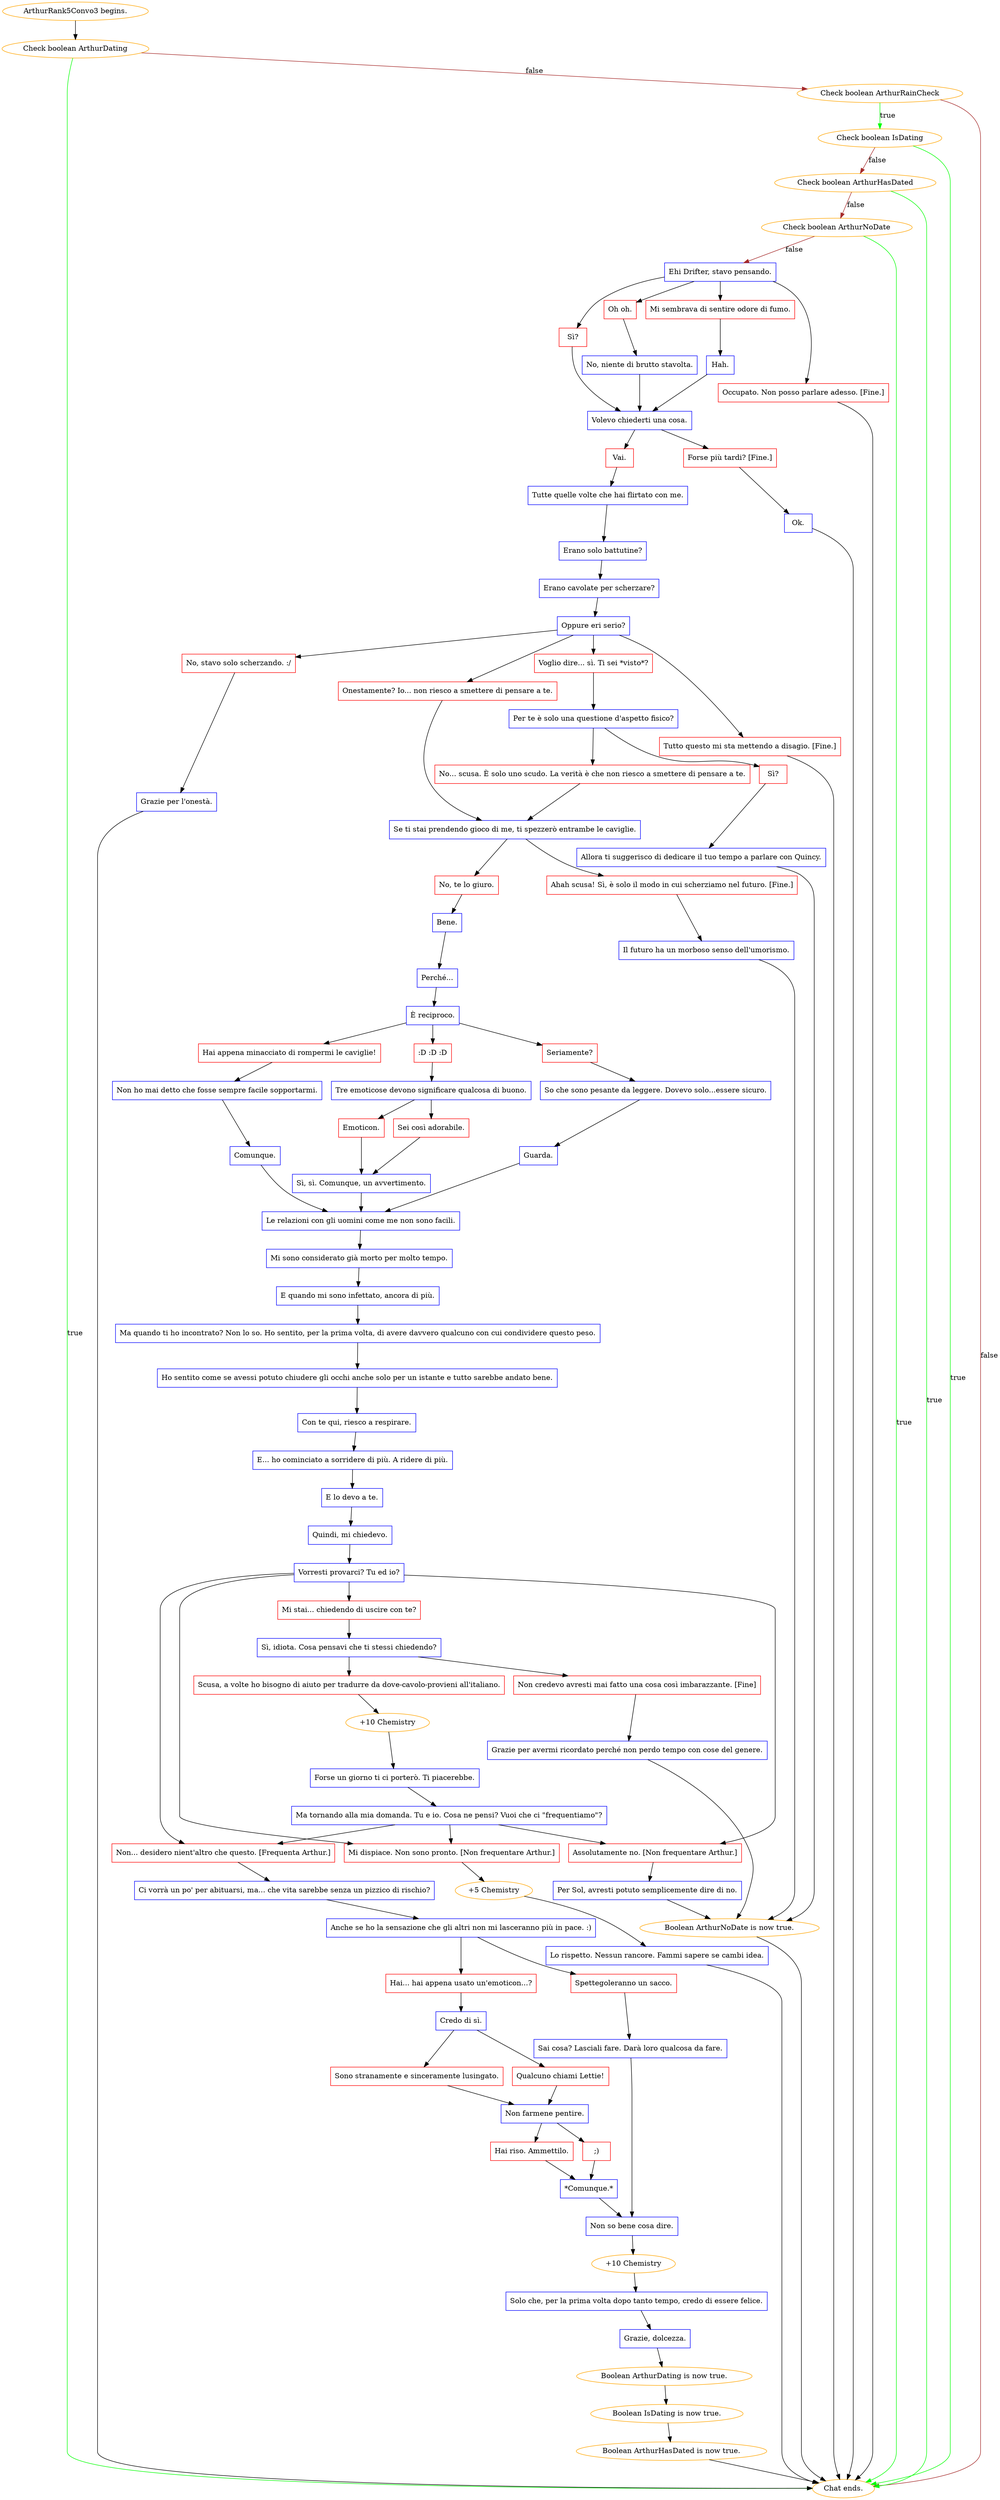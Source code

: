 digraph {
	"ArthurRank5Convo3 begins." [color=orange];
		"ArthurRank5Convo3 begins." -> j2307772633;
	j2307772633 [label="Check boolean ArthurDating",color=orange];
		j2307772633 -> "Chat ends." [label=true,color=green];
		j2307772633 -> j1464481321 [label=false,color=brown];
	"Chat ends." [color=orange];
	j1464481321 [label="Check boolean ArthurRainCheck",color=orange];
		j1464481321 -> j586045322 [label=true,color=green];
		j1464481321 -> "Chat ends." [label=false,color=brown];
	j586045322 [label="Check boolean IsDating",color=orange];
		j586045322 -> "Chat ends." [label=true,color=green];
		j586045322 -> j2297267240 [label=false,color=brown];
	j2297267240 [label="Check boolean ArthurHasDated",color=orange];
		j2297267240 -> "Chat ends." [label=true,color=green];
		j2297267240 -> j3370241513 [label=false,color=brown];
	j3370241513 [label="Check boolean ArthurNoDate",color=orange];
		j3370241513 -> "Chat ends." [label=true,color=green];
		j3370241513 -> j287571102 [label=false,color=brown];
	j287571102 [label="Ehi Drifter, stavo pensando.",shape=box,color=blue];
		j287571102 -> j212846720;
		j287571102 -> j4113858892;
		j287571102 -> j1214153778;
		j287571102 -> j3462111618;
	j212846720 [label="Sì?",shape=box,color=red];
		j212846720 -> j1698737627;
	j4113858892 [label="Oh oh.",shape=box,color=red];
		j4113858892 -> j2869405847;
	j1214153778 [label="Mi sembrava di sentire odore di fumo.",shape=box,color=red];
		j1214153778 -> j1353899222;
	j3462111618 [label="Occupato. Non posso parlare adesso. [Fine.]",shape=box,color=red];
		j3462111618 -> "Chat ends.";
	j1698737627 [label="Volevo chiederti una cosa.",shape=box,color=blue];
		j1698737627 -> j2993209566;
		j1698737627 -> j3530266199;
	j2869405847 [label="No, niente di brutto stavolta.",shape=box,color=blue];
		j2869405847 -> j1698737627;
	j1353899222 [label="Hah.",shape=box,color=blue];
		j1353899222 -> j1698737627;
	j2993209566 [label="Vai.",shape=box,color=red];
		j2993209566 -> j603901192;
	j3530266199 [label="Forse più tardi? [Fine.]",shape=box,color=red];
		j3530266199 -> j3557222210;
	j603901192 [label="Tutte quelle volte che hai flirtato con me.",shape=box,color=blue];
		j603901192 -> j2177957216;
	j3557222210 [label="Ok.",shape=box,color=blue];
		j3557222210 -> "Chat ends.";
	j2177957216 [label="Erano solo battutine?",shape=box,color=blue];
		j2177957216 -> j1164166148;
	j1164166148 [label="Erano cavolate per scherzare?",shape=box,color=blue];
		j1164166148 -> j4249490616;
	j4249490616 [label="Oppure eri serio?",shape=box,color=blue];
		j4249490616 -> j1287317126;
		j4249490616 -> j1070467460;
		j4249490616 -> j2657063221;
		j4249490616 -> j1573976333;
	j1287317126 [label="No, stavo solo scherzando. :/",shape=box,color=red];
		j1287317126 -> j1839423961;
	j1070467460 [label="Voglio dire... sì. Ti sei *visto*?",shape=box,color=red];
		j1070467460 -> j2722275150;
	j2657063221 [label="Onestamente? Io... non riesco a smettere di pensare a te.",shape=box,color=red];
		j2657063221 -> j397513056;
	j1573976333 [label="Tutto questo mi sta mettendo a disagio. [Fine.]",shape=box,color=red];
		j1573976333 -> "Chat ends.";
	j1839423961 [label="Grazie per l'onestà.",shape=box,color=blue];
		j1839423961 -> "Chat ends.";
	j2722275150 [label="Per te è solo una questione d'aspetto fisico?",shape=box,color=blue];
		j2722275150 -> j25760331;
		j2722275150 -> j3387719213;
	j397513056 [label="Se ti stai prendendo gioco di me, ti spezzerò entrambe le caviglie.",shape=box,color=blue];
		j397513056 -> j2052414217;
		j397513056 -> j1545506725;
	j25760331 [label="Sì?",shape=box,color=red];
		j25760331 -> j2326099011;
	j3387719213 [label="No... scusa. È solo uno scudo. La verità è che non riesco a smettere di pensare a te.",shape=box,color=red];
		j3387719213 -> j397513056;
	j2052414217 [label="No, te lo giuro.",shape=box,color=red];
		j2052414217 -> j2670045581;
	j1545506725 [label="Ahah scusa! Sì, è solo il modo in cui scherziamo nel futuro. [Fine.]",shape=box,color=red];
		j1545506725 -> j914714583;
	j2326099011 [label="Allora ti suggerisco di dedicare il tuo tempo a parlare con Quincy.",shape=box,color=blue];
		j2326099011 -> j2533691464;
	j2670045581 [label="Bene.",shape=box,color=blue];
		j2670045581 -> j3309786865;
	j914714583 [label="Il futuro ha un morboso senso dell'umorismo.",shape=box,color=blue];
		j914714583 -> j2533691464;
	j2533691464 [label="Boolean ArthurNoDate is now true.",color=orange];
		j2533691464 -> "Chat ends.";
	j3309786865 [label="Perché...",shape=box,color=blue];
		j3309786865 -> j3764561522;
	j3764561522 [label="È reciproco.",shape=box,color=blue];
		j3764561522 -> j2133443386;
		j3764561522 -> j3467239293;
		j3764561522 -> j2877236296;
	j2133443386 [label="Seriamente?",shape=box,color=red];
		j2133443386 -> j2313724295;
	j3467239293 [label=":D :D :D",shape=box,color=red];
		j3467239293 -> j703016662;
	j2877236296 [label="Hai appena minacciato di rompermi le caviglie!",shape=box,color=red];
		j2877236296 -> j1824236584;
	j2313724295 [label="So che sono pesante da leggere. Dovevo solo...essere sicuro.",shape=box,color=blue];
		j2313724295 -> j3702677833;
	j703016662 [label="Tre emoticose devono significare qualcosa di buono.",shape=box,color=blue];
		j703016662 -> j4129879433;
		j703016662 -> j73839416;
	j1824236584 [label="Non ho mai detto che fosse sempre facile sopportarmi.",shape=box,color=blue];
		j1824236584 -> j2459355426;
	j3702677833 [label="Guarda.",shape=box,color=blue];
		j3702677833 -> j2553288554;
	j4129879433 [label="Emoticon.",shape=box,color=red];
		j4129879433 -> j1811353672;
	j73839416 [label="Sei così adorabile.",shape=box,color=red];
		j73839416 -> j1811353672;
	j2459355426 [label="Comunque.",shape=box,color=blue];
		j2459355426 -> j2553288554;
	j2553288554 [label="Le relazioni con gli uomini come me non sono facili.",shape=box,color=blue];
		j2553288554 -> j1459137231;
	j1811353672 [label="Sì, sì. Comunque, un avvertimento.",shape=box,color=blue];
		j1811353672 -> j2553288554;
	j1459137231 [label="Mi sono considerato già morto per molto tempo.",shape=box,color=blue];
		j1459137231 -> j1972619346;
	j1972619346 [label="E quando mi sono infettato, ancora di più.",shape=box,color=blue];
		j1972619346 -> j3957032985;
	j3957032985 [label="Ma quando ti ho incontrato? Non lo so. Ho sentito, per la prima volta, di avere davvero qualcuno con cui condividere questo peso.",shape=box,color=blue];
		j3957032985 -> j3387613362;
	j3387613362 [label="Ho sentito come se avessi potuto chiudere gli occhi anche solo per un istante e tutto sarebbe andato bene.",shape=box,color=blue];
		j3387613362 -> j3657842744;
	j3657842744 [label="Con te qui, riesco a respirare.",shape=box,color=blue];
		j3657842744 -> j1871524034;
	j1871524034 [label="E... ho cominciato a sorridere di più. A ridere di più.",shape=box,color=blue];
		j1871524034 -> j2559596816;
	j2559596816 [label="E lo devo a te.",shape=box,color=blue];
		j2559596816 -> j2061337211;
	j2061337211 [label="Quindi, mi chiedevo.",shape=box,color=blue];
		j2061337211 -> j4025861993;
	j4025861993 [label="Vorresti provarci? Tu ed io?",shape=box,color=blue];
		j4025861993 -> j1844082372;
		j4025861993 -> j3629756808;
		j4025861993 -> j4270709316;
		j4025861993 -> j3156845559;
	j1844082372 [label="Mi stai... chiedendo di uscire con te?",shape=box,color=red];
		j1844082372 -> j246311947;
	j3629756808 [label="Non... desidero nient'altro che questo. [Frequenta Arthur.]",shape=box,color=red];
		j3629756808 -> j3317110635;
	j4270709316 [label="Mi dispiace. Non sono pronto. [Non frequentare Arthur.]",shape=box,color=red];
		j4270709316 -> j1292102461;
	j3156845559 [label="Assolutamente no. [Non frequentare Arthur.]",shape=box,color=red];
		j3156845559 -> j1817265623;
	j246311947 [label="Sì, idiota. Cosa pensavi che ti stessi chiedendo?",shape=box,color=blue];
		j246311947 -> j1236256825;
		j246311947 -> j1062904706;
	j3317110635 [label="Ci vorrà un po' per abituarsi, ma... che vita sarebbe senza un pizzico di rischio?",shape=box,color=blue];
		j3317110635 -> j4128801306;
	j1292102461 [label="+5 Chemistry",color=orange];
		j1292102461 -> j3151202072;
	j1817265623 [label="Per Sol, avresti potuto semplicemente dire di no.",shape=box,color=blue];
		j1817265623 -> j2533691464;
	j1236256825 [label="Scusa, a volte ho bisogno di aiuto per tradurre da dove-cavolo-provieni all'italiano.",shape=box,color=red];
		j1236256825 -> j3867625586;
	j1062904706 [label="Non credevo avresti mai fatto una cosa così imbarazzante. [Fine]",shape=box,color=red];
		j1062904706 -> j4168348209;
	j4128801306 [label="Anche se ho la sensazione che gli altri non mi lasceranno più in pace. :)",shape=box,color=blue];
		j4128801306 -> j2825051009;
		j4128801306 -> j1068896043;
	j3151202072 [label="Lo rispetto. Nessun rancore. Fammi sapere se cambi idea.",shape=box,color=blue];
		j3151202072 -> "Chat ends.";
	j3867625586 [label="+10 Chemistry",color=orange];
		j3867625586 -> j517501540;
	j4168348209 [label="Grazie per avermi ricordato perché non perdo tempo con cose del genere.",shape=box,color=blue];
		j4168348209 -> j2533691464;
	j2825051009 [label="Spettegoleranno un sacco.",shape=box,color=red];
		j2825051009 -> j837481961;
	j1068896043 [label="Hai... hai appena usato un'emoticon...?",shape=box,color=red];
		j1068896043 -> j511557707;
	j517501540 [label="Forse un giorno ti ci porterò. Ti piacerebbe.",shape=box,color=blue];
		j517501540 -> j2401486085;
	j837481961 [label="Sai cosa? Lasciali fare. Darà loro qualcosa da fare.",shape=box,color=blue];
		j837481961 -> j3511927094;
	j511557707 [label="Credo di sì.",shape=box,color=blue];
		j511557707 -> j2652058804;
		j511557707 -> j837236881;
	j2401486085 [label="Ma tornando alla mia domanda. Tu e io. Cosa ne pensi? Vuoi che ci \"frequentiamo\"?",shape=box,color=blue];
		j2401486085 -> j3629756808;
		j2401486085 -> j4270709316;
		j2401486085 -> j3156845559;
	j3511927094 [label="Non so bene cosa dire.",shape=box,color=blue];
		j3511927094 -> j2495857515;
	j2652058804 [label="Sono stranamente e sinceramente lusingato.",shape=box,color=red];
		j2652058804 -> j2132239409;
	j837236881 [label="Qualcuno chiami Lettie!",shape=box,color=red];
		j837236881 -> j2132239409;
	j2495857515 [label="+10 Chemistry",color=orange];
		j2495857515 -> j2363163674;
	j2132239409 [label="Non farmene pentire.",shape=box,color=blue];
		j2132239409 -> j1155175602;
		j2132239409 -> j1536539702;
	j2363163674 [label="Solo che, per la prima volta dopo tanto tempo, credo di essere felice.",shape=box,color=blue];
		j2363163674 -> j1654468109;
	j1155175602 [label="Hai riso. Ammettilo.",shape=box,color=red];
		j1155175602 -> j895506558;
	j1536539702 [label=";)",shape=box,color=red];
		j1536539702 -> j895506558;
	j1654468109 [label="Grazie, dolcezza.",shape=box,color=blue];
		j1654468109 -> j3371696257;
	j895506558 [label="*Comunque.*",shape=box,color=blue];
		j895506558 -> j3511927094;
	j3371696257 [label="Boolean ArthurDating is now true.",color=orange];
		j3371696257 -> j3139269659;
	j3139269659 [label="Boolean IsDating is now true.",color=orange];
		j3139269659 -> j3103123730;
	j3103123730 [label="Boolean ArthurHasDated is now true.",color=orange];
		j3103123730 -> "Chat ends.";
}